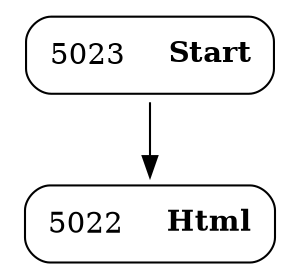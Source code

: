 digraph ast {
node [shape=none];
5022 [label=<<TABLE border='1' cellspacing='0' cellpadding='10' style='rounded' ><TR><TD border='0'>5022</TD><TD border='0'><B>Html</B></TD></TR></TABLE>>];
5023 [label=<<TABLE border='1' cellspacing='0' cellpadding='10' style='rounded' ><TR><TD border='0'>5023</TD><TD border='0'><B>Start</B></TD></TR></TABLE>>];
5023 -> 5022 [weight=2];
}
